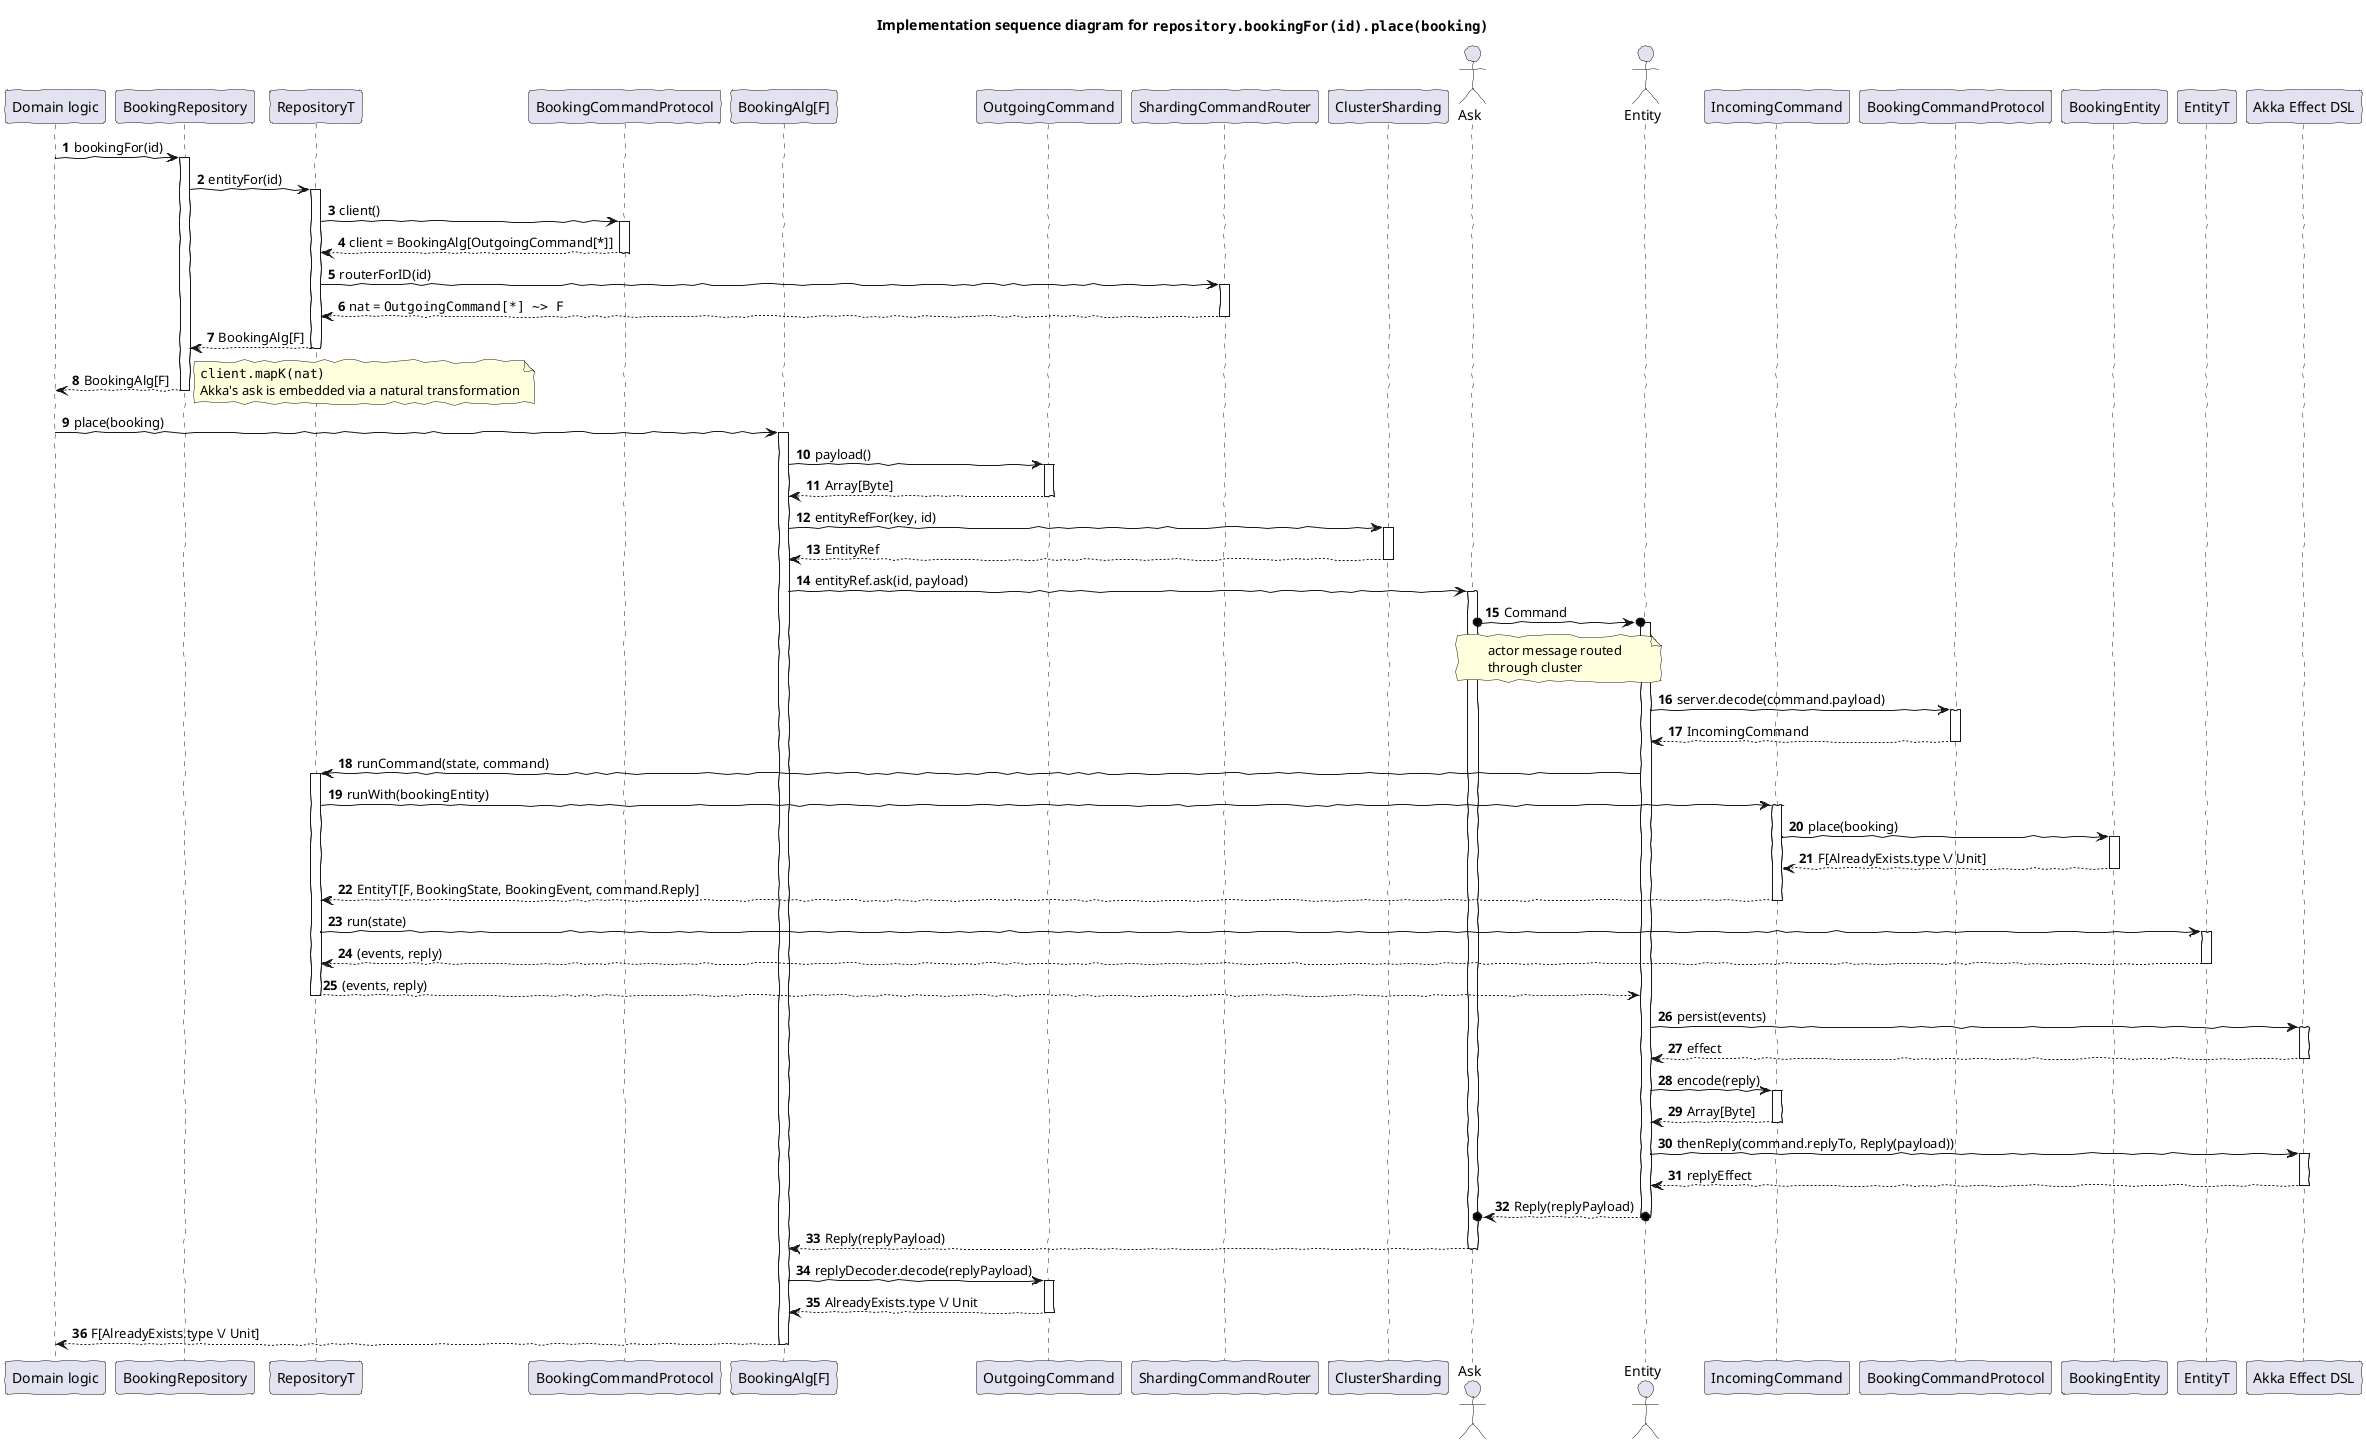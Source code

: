 @startuml
'https://plantuml.com/sequence-diagram
title Implementation sequence diagram for ""repository.bookingFor(id).place(booking)""
skinparam handwritten true
skinparam TitleFontName Virgil 3 YOFF
skinparam NoteFontName  Virgil 3 YOFF
skinparam sequence {
 ParticipantFontName Virgil 3 YOFF
 ActorFontName Virgil 3 YOFF
 ReferenceFontName Virgil 3 YOFF
 MessageFontName Virgil 3 YOFF
 ArrowFontName Virgil 3 YOFF
}
participant "Domain logic" as Domain
participant BookingRepository as BookingRepository
participant RepositoryT as RepositoryT
participant BookingCommandProtocol as BookingCommandProtocol1
participant "BookingAlg[F]" as BookingAlg
participant "OutgoingCommand" as OutgoingCommand
participant ShardingCommandRouter as ShardingCommandRouter
participant ClusterSharding as ClusterSharding
actor Ask as Ask
actor Entity as Entity
participant IncomingCommand as IncomingCommand
participant BookingCommandProtocol as BookingCommandProtocol2
participant BookingEntity as BookingEntity
participant EntityT as EntityT
participant "Akka Effect DSL" as Effect
autonumber
autoactivate on

Domain -> BookingRepository: bookingFor(id)
BookingRepository -> RepositoryT: entityFor(id)
RepositoryT -> BookingCommandProtocol1: client()
return client = BookingAlg[OutgoingCommand[*]]
RepositoryT -> ShardingCommandRouter: routerForID(id)
return nat = ""OutgoingCommand[*] ~> F""
return BookingAlg[F]
return BookingAlg[F]
note right: ""client.mapK(nat)""\nAkka's ask is embedded via a natural transformation
Domain -> BookingAlg: place(booking)
BookingAlg -> OutgoingCommand: payload()
return Array[Byte]
BookingAlg -> ClusterSharding: entityRefFor(key, id)
return EntityRef
BookingAlg -> Ask: entityRef.ask(id, payload)
Ask o->o Entity: Command
note over Ask, Entity: actor message routed\nthrough cluster
Entity -> BookingCommandProtocol2: server.decode(command.payload)
return IncomingCommand
Entity -> RepositoryT: runCommand(state, command)
RepositoryT -> IncomingCommand: runWith(bookingEntity)
IncomingCommand -> BookingEntity: place(booking)
return F[AlreadyExists.type \/ Unit]
return EntityT[F, BookingState, BookingEvent, command.Reply]
RepositoryT -> EntityT: run(state)
return (events, reply)
return (events, reply)
Entity -> Effect: persist(events)
return effect
Entity -> IncomingCommand: encode(reply)
return Array[Byte]
Entity -> Effect: thenReply(command.replyTo, Reply(payload))
return replyEffect
return Reply(replyPayload)
return Reply(replyPayload)
BookingAlg -> OutgoingCommand: replyDecoder.decode(replyPayload)
return AlreadyExists.type \/ Unit
return F[AlreadyExists.type \/ Unit]
@enduml